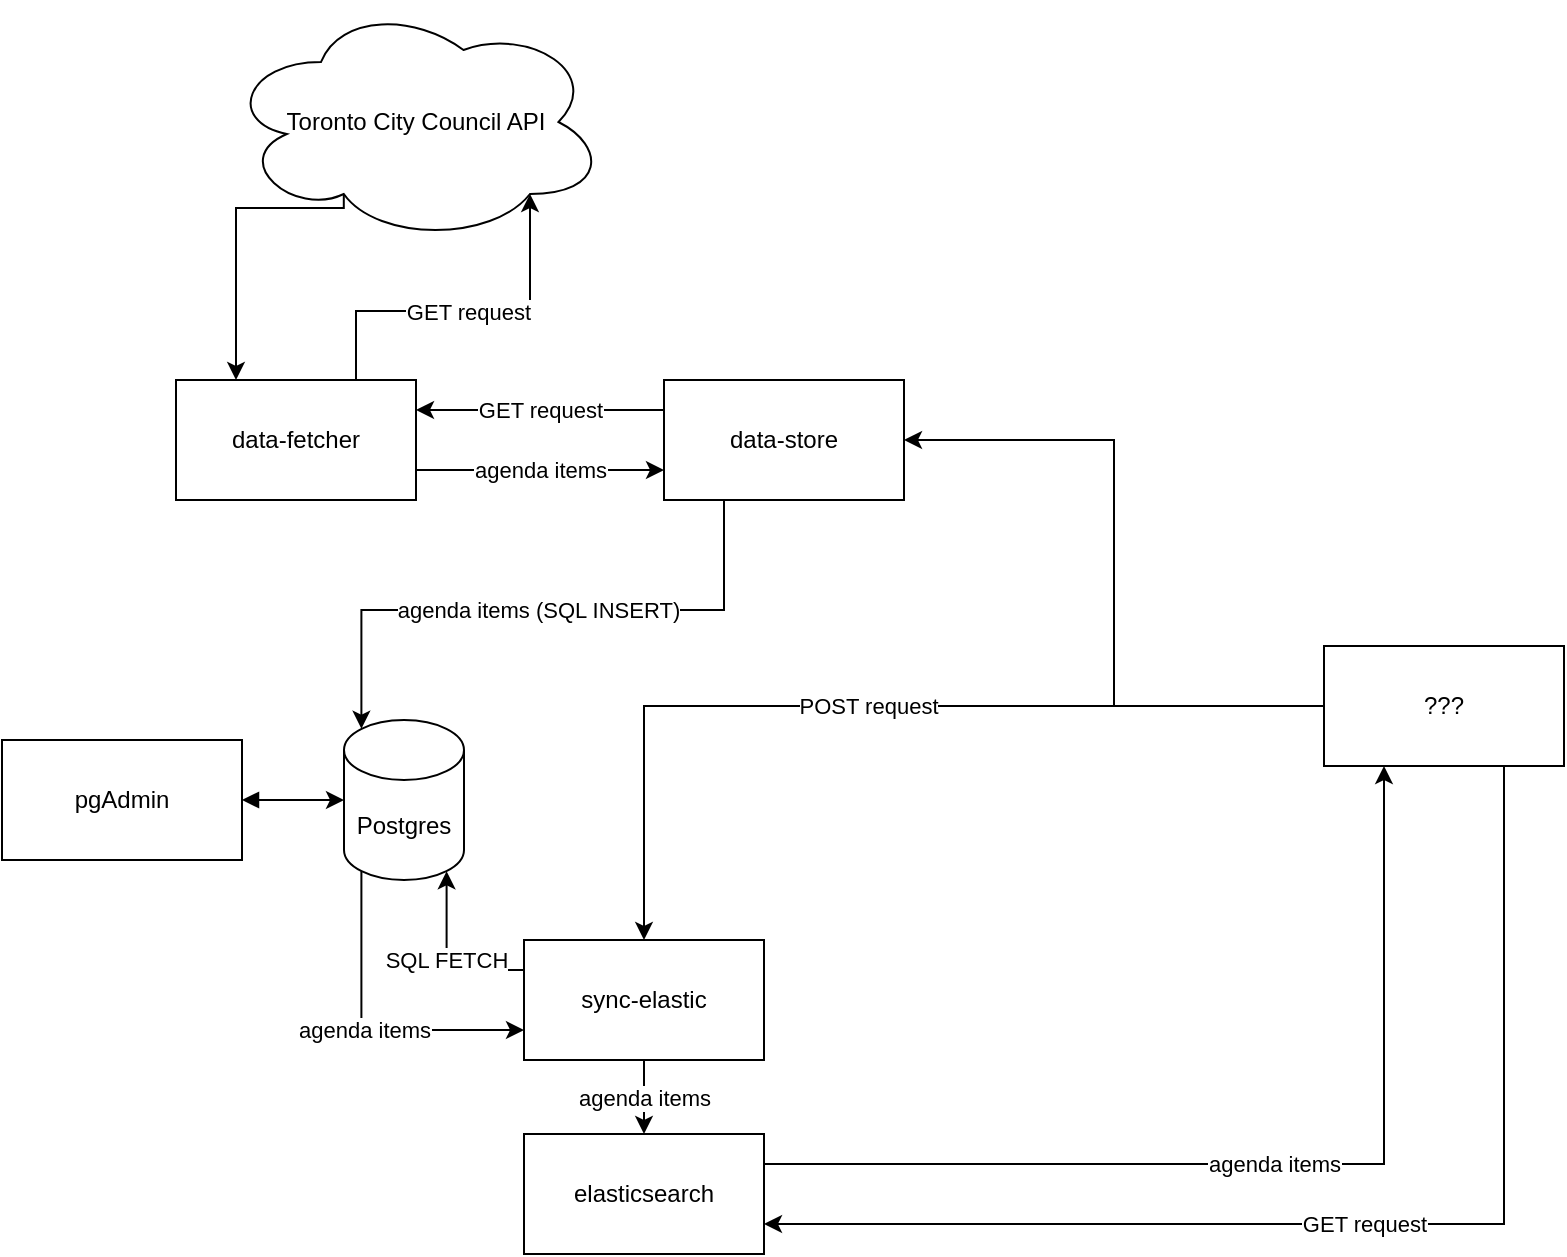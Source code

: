 <mxfile>
    <diagram name="Page-1" id="_lW8ASoju0bMv21-uhq9">
        <mxGraphModel dx="1492" dy="743" grid="1" gridSize="10" guides="1" tooltips="1" connect="1" arrows="1" fold="1" page="1" pageScale="1" pageWidth="850" pageHeight="1100" math="0" shadow="0">
            <root>
                <mxCell id="0"/>
                <mxCell id="1" parent="0"/>
                <mxCell id="DuARppV4RyR8luw45Tnp-12" value="agenda items" style="edgeStyle=orthogonalEdgeStyle;rounded=0;orthogonalLoop=1;jettySize=auto;html=1;exitX=0.5;exitY=1;exitDx=0;exitDy=0;" parent="1" source="DuARppV4RyR8luw45Tnp-1" target="DuARppV4RyR8luw45Tnp-9" edge="1">
                    <mxGeometry relative="1" as="geometry"/>
                </mxCell>
                <mxCell id="DuARppV4RyR8luw45Tnp-1" value="sync-elastic" style="rounded=0;whiteSpace=wrap;html=1;" parent="1" vertex="1">
                    <mxGeometry x="150" y="940" width="120" height="60" as="geometry"/>
                </mxCell>
                <mxCell id="DuARppV4RyR8luw45Tnp-22" value="agenda items" style="edgeStyle=orthogonalEdgeStyle;rounded=0;orthogonalLoop=1;jettySize=auto;html=1;exitX=1;exitY=0.75;exitDx=0;exitDy=0;entryX=0;entryY=0.75;entryDx=0;entryDy=0;" parent="1" source="DuARppV4RyR8luw45Tnp-2" target="DuARppV4RyR8luw45Tnp-3" edge="1">
                    <mxGeometry relative="1" as="geometry"/>
                </mxCell>
                <mxCell id="DuARppV4RyR8luw45Tnp-2" value="data-fetcher" style="rounded=0;whiteSpace=wrap;html=1;" parent="1" vertex="1">
                    <mxGeometry x="-24" y="660" width="120" height="60" as="geometry"/>
                </mxCell>
                <mxCell id="DuARppV4RyR8luw45Tnp-21" value="GET request" style="edgeStyle=orthogonalEdgeStyle;rounded=0;orthogonalLoop=1;jettySize=auto;html=1;exitX=0;exitY=0.25;exitDx=0;exitDy=0;entryX=1;entryY=0.25;entryDx=0;entryDy=0;" parent="1" source="DuARppV4RyR8luw45Tnp-3" target="DuARppV4RyR8luw45Tnp-2" edge="1">
                    <mxGeometry relative="1" as="geometry"/>
                </mxCell>
                <mxCell id="DuARppV4RyR8luw45Tnp-3" value="data-store" style="rounded=0;whiteSpace=wrap;html=1;" parent="1" vertex="1">
                    <mxGeometry x="220" y="660" width="120" height="60" as="geometry"/>
                </mxCell>
                <mxCell id="DuARppV4RyR8luw45Tnp-14" value="GET request" style="edgeStyle=orthogonalEdgeStyle;rounded=0;orthogonalLoop=1;jettySize=auto;html=1;exitX=0.75;exitY=1;exitDx=0;exitDy=0;entryX=1;entryY=0.75;entryDx=0;entryDy=0;" parent="1" source="DuARppV4RyR8luw45Tnp-15" target="DuARppV4RyR8luw45Tnp-9" edge="1">
                    <mxGeometry relative="1" as="geometry">
                        <mxPoint x="371" y="1082" as="sourcePoint"/>
                    </mxGeometry>
                </mxCell>
                <mxCell id="bvEEEZIFrCYnRgX_0n51-1" style="edgeStyle=orthogonalEdgeStyle;rounded=0;orthogonalLoop=1;jettySize=auto;html=1;exitX=1;exitY=0.5;exitDx=0;exitDy=0;startArrow=block;startFill=1;" parent="1" source="DuARppV4RyR8luw45Tnp-7" target="DuARppV4RyR8luw45Tnp-8" edge="1">
                    <mxGeometry relative="1" as="geometry"/>
                </mxCell>
                <mxCell id="DuARppV4RyR8luw45Tnp-7" value="pgAdmin" style="rounded=0;whiteSpace=wrap;html=1;" parent="1" vertex="1">
                    <mxGeometry x="-111" y="840" width="120" height="60" as="geometry"/>
                </mxCell>
                <mxCell id="DuARppV4RyR8luw45Tnp-10" value="agenda items" style="edgeStyle=orthogonalEdgeStyle;rounded=0;orthogonalLoop=1;jettySize=auto;html=1;exitX=0.145;exitY=1;exitDx=0;exitDy=-4.35;exitPerimeter=0;entryX=0;entryY=0.75;entryDx=0;entryDy=0;" parent="1" source="DuARppV4RyR8luw45Tnp-8" target="DuARppV4RyR8luw45Tnp-1" edge="1">
                    <mxGeometry relative="1" as="geometry">
                        <Array as="points">
                            <mxPoint x="69" y="985"/>
                        </Array>
                    </mxGeometry>
                </mxCell>
                <mxCell id="DuARppV4RyR8luw45Tnp-8" value="Postgres" style="shape=cylinder3;whiteSpace=wrap;html=1;boundedLbl=1;backgroundOutline=1;size=15;" parent="1" vertex="1">
                    <mxGeometry x="60" y="830" width="60" height="80" as="geometry"/>
                </mxCell>
                <mxCell id="DuARppV4RyR8luw45Tnp-13" value="agenda items" style="edgeStyle=orthogonalEdgeStyle;rounded=0;orthogonalLoop=1;jettySize=auto;html=1;exitX=1;exitY=0.25;exitDx=0;exitDy=0;entryX=0.25;entryY=1;entryDx=0;entryDy=0;" parent="1" source="DuARppV4RyR8luw45Tnp-9" target="DuARppV4RyR8luw45Tnp-15" edge="1">
                    <mxGeometry relative="1" as="geometry">
                        <mxPoint x="371" y="1052" as="targetPoint"/>
                    </mxGeometry>
                </mxCell>
                <mxCell id="DuARppV4RyR8luw45Tnp-9" value="elasticsearch" style="rounded=0;whiteSpace=wrap;html=1;" parent="1" vertex="1">
                    <mxGeometry x="150" y="1037" width="120" height="60" as="geometry"/>
                </mxCell>
                <mxCell id="DuARppV4RyR8luw45Tnp-11" value="SQL FETCH" style="edgeStyle=orthogonalEdgeStyle;rounded=0;orthogonalLoop=1;jettySize=auto;html=1;exitX=0;exitY=0.25;exitDx=0;exitDy=0;entryX=0.855;entryY=1;entryDx=0;entryDy=-4.35;entryPerimeter=0;" parent="1" source="DuARppV4RyR8luw45Tnp-1" target="DuARppV4RyR8luw45Tnp-8" edge="1">
                    <mxGeometry relative="1" as="geometry"/>
                </mxCell>
                <mxCell id="DuARppV4RyR8luw45Tnp-16" value="POST request" style="edgeStyle=orthogonalEdgeStyle;rounded=0;orthogonalLoop=1;jettySize=auto;html=1;exitX=0;exitY=0.5;exitDx=0;exitDy=0;entryX=0.5;entryY=0;entryDx=0;entryDy=0;" parent="1" source="DuARppV4RyR8luw45Tnp-15" target="DuARppV4RyR8luw45Tnp-1" edge="1">
                    <mxGeometry relative="1" as="geometry"/>
                </mxCell>
                <mxCell id="DuARppV4RyR8luw45Tnp-24" style="edgeStyle=orthogonalEdgeStyle;rounded=0;orthogonalLoop=1;jettySize=auto;html=1;exitX=0;exitY=0.5;exitDx=0;exitDy=0;entryX=1;entryY=0.5;entryDx=0;entryDy=0;" parent="1" source="DuARppV4RyR8luw45Tnp-15" target="DuARppV4RyR8luw45Tnp-3" edge="1">
                    <mxGeometry relative="1" as="geometry"/>
                </mxCell>
                <mxCell id="DuARppV4RyR8luw45Tnp-15" value="???" style="rounded=0;whiteSpace=wrap;html=1;" parent="1" vertex="1">
                    <mxGeometry x="550" y="793" width="120" height="60" as="geometry"/>
                </mxCell>
                <mxCell id="DuARppV4RyR8luw45Tnp-20" style="edgeStyle=orthogonalEdgeStyle;rounded=0;orthogonalLoop=1;jettySize=auto;html=1;exitX=0.31;exitY=0.8;exitDx=0;exitDy=0;exitPerimeter=0;entryX=0.25;entryY=0;entryDx=0;entryDy=0;" parent="1" source="DuARppV4RyR8luw45Tnp-18" target="DuARppV4RyR8luw45Tnp-2" edge="1">
                    <mxGeometry relative="1" as="geometry">
                        <Array as="points">
                            <mxPoint x="60" y="574"/>
                        </Array>
                    </mxGeometry>
                </mxCell>
                <mxCell id="DuARppV4RyR8luw45Tnp-18" value="Toronto City Council API" style="ellipse;shape=cloud;whiteSpace=wrap;html=1;" parent="1" vertex="1">
                    <mxGeometry x="1" y="471" width="190" height="120" as="geometry"/>
                </mxCell>
                <mxCell id="DuARppV4RyR8luw45Tnp-19" value="GET request" style="edgeStyle=orthogonalEdgeStyle;rounded=0;orthogonalLoop=1;jettySize=auto;html=1;exitX=0.75;exitY=0;exitDx=0;exitDy=0;entryX=0.8;entryY=0.8;entryDx=0;entryDy=0;entryPerimeter=0;" parent="1" source="DuARppV4RyR8luw45Tnp-2" target="DuARppV4RyR8luw45Tnp-18" edge="1">
                    <mxGeometry relative="1" as="geometry"/>
                </mxCell>
                <mxCell id="DuARppV4RyR8luw45Tnp-23" value="agenda items (SQL INSERT)" style="edgeStyle=orthogonalEdgeStyle;rounded=0;orthogonalLoop=1;jettySize=auto;html=1;exitX=0.25;exitY=1;exitDx=0;exitDy=0;entryX=0.145;entryY=0;entryDx=0;entryDy=4.35;entryPerimeter=0;" parent="1" source="DuARppV4RyR8luw45Tnp-3" target="DuARppV4RyR8luw45Tnp-8" edge="1">
                    <mxGeometry relative="1" as="geometry"/>
                </mxCell>
            </root>
        </mxGraphModel>
    </diagram>
</mxfile>